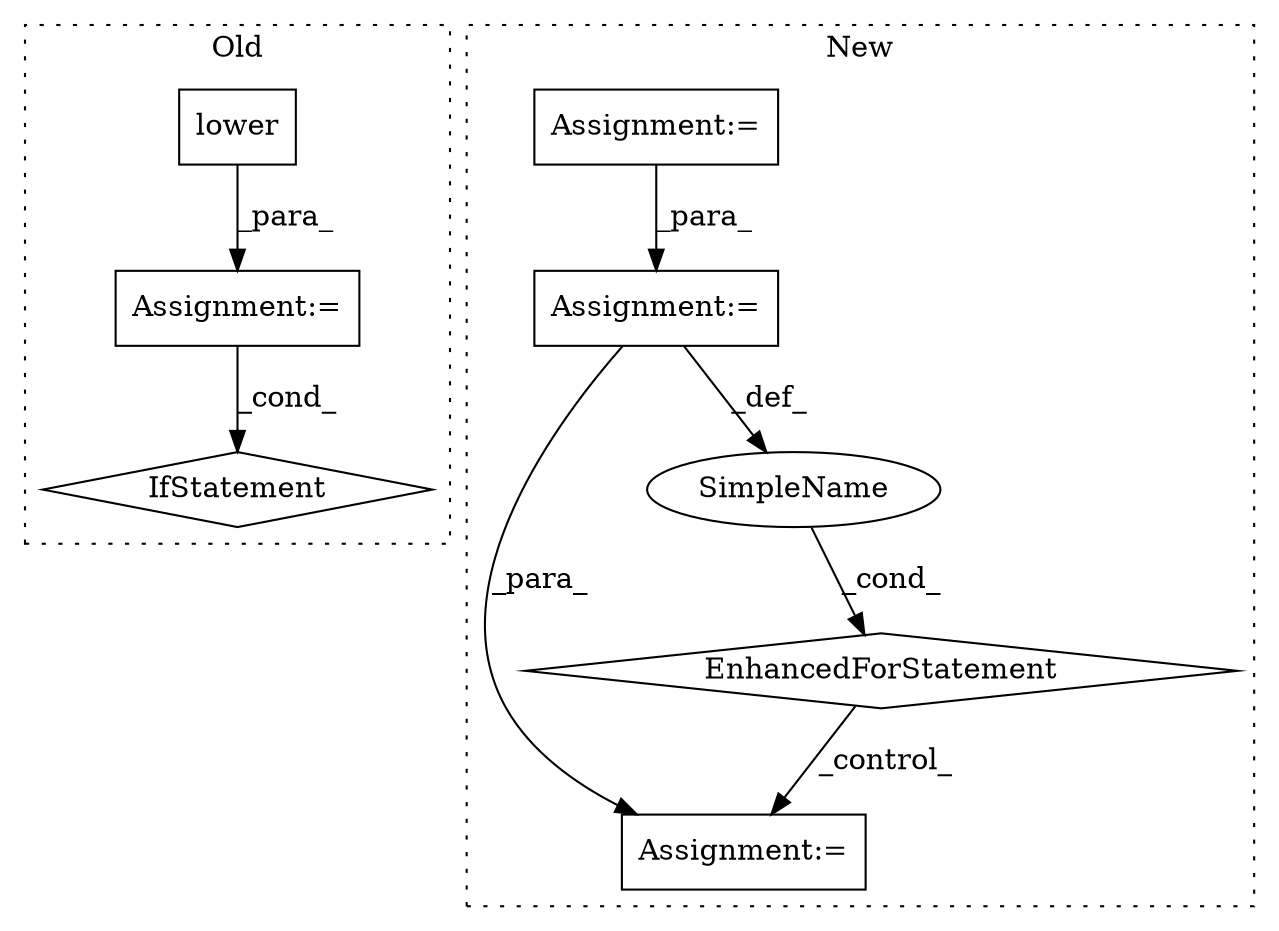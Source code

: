 digraph G {
subgraph cluster0 {
1 [label="lower" a="32" s="5629" l="7" shape="box"];
4 [label="Assignment:=" a="7" s="5406" l="1" shape="box"];
7 [label="IfStatement" a="25" s="5847,6005" l="4,2" shape="diamond"];
label = "Old";
style="dotted";
}
subgraph cluster1 {
2 [label="EnhancedForStatement" a="70" s="5607,5721" l="53,2" shape="diamond"];
3 [label="Assignment:=" a="7" s="5436" l="1" shape="box"];
5 [label="Assignment:=" a="7" s="5782" l="2" shape="box"];
6 [label="SimpleName" a="42" s="5676" l="5" shape="ellipse"];
8 [label="Assignment:=" a="7" s="5607,5721" l="53,2" shape="box"];
label = "New";
style="dotted";
}
1 -> 4 [label="_para_"];
2 -> 5 [label="_control_"];
3 -> 8 [label="_para_"];
4 -> 7 [label="_cond_"];
6 -> 2 [label="_cond_"];
8 -> 5 [label="_para_"];
8 -> 6 [label="_def_"];
}
